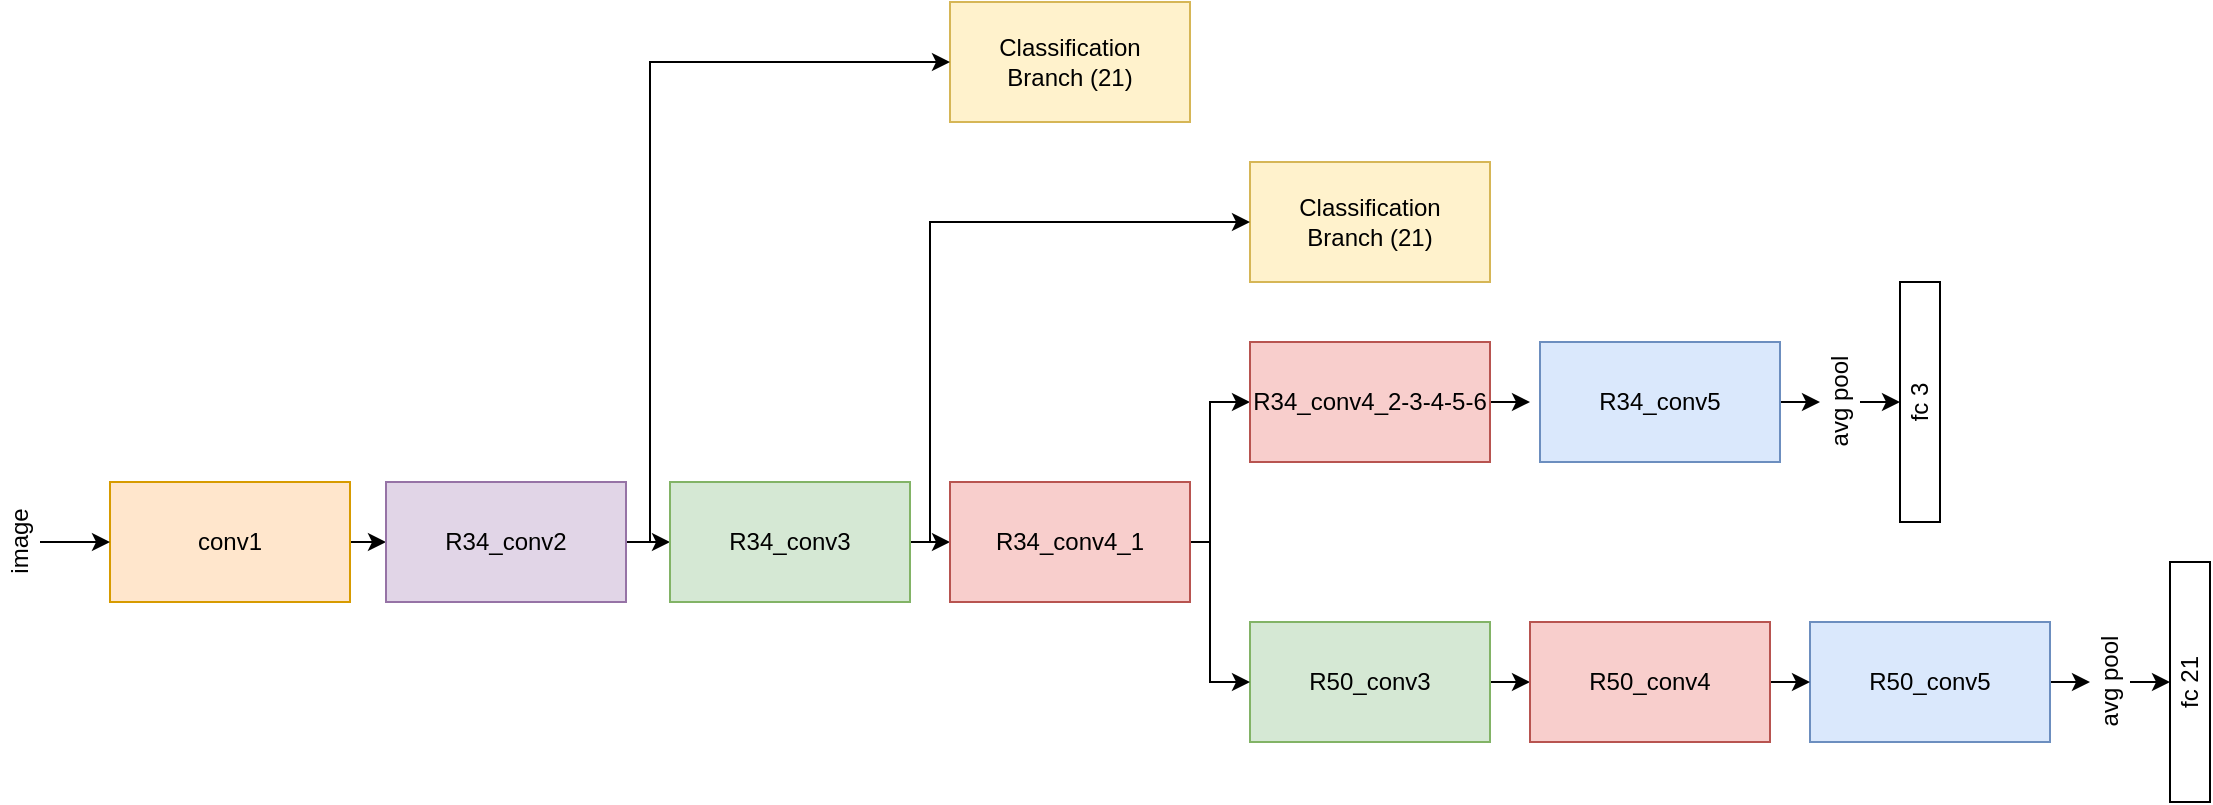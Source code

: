 <mxfile version="18.1.1" type="device"><diagram id="T6G_AJsC7ofdgZiTMQge" name="Page-1"><mxGraphModel dx="780" dy="784" grid="1" gridSize="10" guides="1" tooltips="1" connect="1" arrows="1" fold="1" page="1" pageScale="1" pageWidth="827" pageHeight="1169" math="0" shadow="0"><root><mxCell id="0"/><mxCell id="1" parent="0"/><mxCell id="jGR_dJrfLnVvgy1PlHxm-5" style="edgeStyle=orthogonalEdgeStyle;rounded=0;orthogonalLoop=1;jettySize=auto;html=1;exitX=1;exitY=0.5;exitDx=0;exitDy=0;entryX=0;entryY=0.5;entryDx=0;entryDy=0;" parent="1" source="jGR_dJrfLnVvgy1PlHxm-1" target="jGR_dJrfLnVvgy1PlHxm-2" edge="1"><mxGeometry relative="1" as="geometry"/></mxCell><mxCell id="jGR_dJrfLnVvgy1PlHxm-1" value="conv1" style="rounded=0;whiteSpace=wrap;html=1;fillColor=#ffe6cc;strokeColor=#d79b00;" parent="1" vertex="1"><mxGeometry x="90" y="370" width="120" height="60" as="geometry"/></mxCell><mxCell id="jGR_dJrfLnVvgy1PlHxm-6" style="edgeStyle=orthogonalEdgeStyle;rounded=0;orthogonalLoop=1;jettySize=auto;html=1;exitX=1;exitY=0.5;exitDx=0;exitDy=0;entryX=0;entryY=0.5;entryDx=0;entryDy=0;" parent="1" source="jGR_dJrfLnVvgy1PlHxm-2" target="jGR_dJrfLnVvgy1PlHxm-4" edge="1"><mxGeometry relative="1" as="geometry"/></mxCell><mxCell id="jGR_dJrfLnVvgy1PlHxm-2" value="R34_conv2" style="rounded=0;whiteSpace=wrap;html=1;fillColor=#e1d5e7;strokeColor=#9673a6;" parent="1" vertex="1"><mxGeometry x="228" y="370" width="120" height="60" as="geometry"/></mxCell><mxCell id="jGR_dJrfLnVvgy1PlHxm-9" style="edgeStyle=orthogonalEdgeStyle;rounded=0;orthogonalLoop=1;jettySize=auto;html=1;exitX=1;exitY=0.5;exitDx=0;exitDy=0;entryX=0.5;entryY=0;entryDx=0;entryDy=0;" parent="1" source="jGR_dJrfLnVvgy1PlHxm-4" edge="1"><mxGeometry relative="1" as="geometry"><mxPoint x="510" y="400" as="targetPoint"/></mxGeometry></mxCell><mxCell id="jGR_dJrfLnVvgy1PlHxm-4" value="R34_conv3" style="rounded=0;whiteSpace=wrap;html=1;fillColor=#d5e8d4;strokeColor=#82b366;" parent="1" vertex="1"><mxGeometry x="370" y="370" width="120" height="60" as="geometry"/></mxCell><mxCell id="jGR_dJrfLnVvgy1PlHxm-13" style="edgeStyle=orthogonalEdgeStyle;rounded=0;orthogonalLoop=1;jettySize=auto;html=1;entryX=0;entryY=0.5;entryDx=0;entryDy=0;" parent="1" source="jGR_dJrfLnVvgy1PlHxm-12" target="jGR_dJrfLnVvgy1PlHxm-1" edge="1"><mxGeometry relative="1" as="geometry"/></mxCell><mxCell id="jGR_dJrfLnVvgy1PlHxm-12" value="image" style="text;html=1;align=center;verticalAlign=middle;resizable=0;points=[];autosize=1;strokeColor=none;fillColor=none;rotation=-90;" parent="1" vertex="1"><mxGeometry x="20" y="390" width="50" height="20" as="geometry"/></mxCell><mxCell id="jGR_dJrfLnVvgy1PlHxm-31" style="edgeStyle=orthogonalEdgeStyle;curved=1;rounded=0;orthogonalLoop=1;jettySize=auto;html=1;exitX=0.5;exitY=1;exitDx=0;exitDy=0;entryX=0.5;entryY=0;entryDx=0;entryDy=0;endArrow=classic;endFill=1;" parent="1" edge="1"><mxGeometry relative="1" as="geometry"><mxPoint x="690" y="400" as="sourcePoint"/></mxGeometry></mxCell><mxCell id="jGR_dJrfLnVvgy1PlHxm-34" style="edgeStyle=orthogonalEdgeStyle;curved=1;rounded=0;orthogonalLoop=1;jettySize=auto;html=1;exitX=0.5;exitY=1;exitDx=0;exitDy=0;entryX=0.5;entryY=0;entryDx=0;entryDy=0;endArrow=classic;endFill=1;" parent="1" edge="1"><mxGeometry relative="1" as="geometry"><mxPoint x="810" y="400" as="sourcePoint"/></mxGeometry></mxCell><mxCell id="jGR_dJrfLnVvgy1PlHxm-35" style="edgeStyle=orthogonalEdgeStyle;curved=1;rounded=0;orthogonalLoop=1;jettySize=auto;html=1;exitX=0.5;exitY=1;exitDx=0;exitDy=0;entryX=0.5;entryY=0;entryDx=0;entryDy=0;endArrow=classic;endFill=1;" parent="1" edge="1"><mxGeometry relative="1" as="geometry"><mxPoint x="850" y="400" as="sourcePoint"/></mxGeometry></mxCell><mxCell id="jGR_dJrfLnVvgy1PlHxm-36" style="edgeStyle=orthogonalEdgeStyle;curved=1;rounded=0;orthogonalLoop=1;jettySize=auto;html=1;exitX=0.5;exitY=1;exitDx=0;exitDy=0;entryX=0.5;entryY=0;entryDx=0;entryDy=0;endArrow=classic;endFill=1;" parent="1" edge="1"><mxGeometry relative="1" as="geometry"><mxPoint x="890" y="400" as="sourcePoint"/></mxGeometry></mxCell><mxCell id="jGR_dJrfLnVvgy1PlHxm-37" style="edgeStyle=orthogonalEdgeStyle;curved=1;rounded=0;orthogonalLoop=1;jettySize=auto;html=1;exitX=0.5;exitY=1;exitDx=0;exitDy=0;entryX=0.5;entryY=0;entryDx=0;entryDy=0;endArrow=classic;endFill=1;" parent="1" edge="1"><mxGeometry relative="1" as="geometry"><mxPoint x="930" y="400" as="sourcePoint"/></mxGeometry></mxCell><mxCell id="jGR_dJrfLnVvgy1PlHxm-69" style="edgeStyle=orthogonalEdgeStyle;rounded=0;orthogonalLoop=1;jettySize=auto;html=1;exitX=1;exitY=0.5;exitDx=0;exitDy=0;entryX=0;entryY=0.5;entryDx=0;entryDy=0;endArrow=classic;endFill=1;" parent="1" source="jGR_dJrfLnVvgy1PlHxm-65" edge="1"><mxGeometry relative="1" as="geometry"><mxPoint x="800" y="470" as="targetPoint"/></mxGeometry></mxCell><mxCell id="jGR_dJrfLnVvgy1PlHxm-65" value="R50_conv3" style="rounded=0;whiteSpace=wrap;html=1;fillColor=#d5e8d4;strokeColor=#82b366;" parent="1" vertex="1"><mxGeometry x="660" y="440" width="120" height="60" as="geometry"/></mxCell><mxCell id="C8q5zus3tIXgjrBcnHXe-3" style="edgeStyle=orthogonalEdgeStyle;rounded=0;orthogonalLoop=1;jettySize=auto;html=1;exitX=1;exitY=0.5;exitDx=0;exitDy=0;entryX=0;entryY=0.5;entryDx=0;entryDy=0;" parent="1" source="C8q5zus3tIXgjrBcnHXe-1" target="C8q5zus3tIXgjrBcnHXe-2" edge="1"><mxGeometry relative="1" as="geometry"><Array as="points"><mxPoint x="640" y="400"/><mxPoint x="640" y="330"/></Array></mxGeometry></mxCell><mxCell id="C8q5zus3tIXgjrBcnHXe-1" value="R34_conv4_1" style="rounded=0;whiteSpace=wrap;html=1;fillColor=#f8cecc;strokeColor=#b85450;" parent="1" vertex="1"><mxGeometry x="510" y="370" width="120" height="60" as="geometry"/></mxCell><mxCell id="C8q5zus3tIXgjrBcnHXe-5" style="edgeStyle=orthogonalEdgeStyle;rounded=0;orthogonalLoop=1;jettySize=auto;html=1;exitX=1;exitY=0.5;exitDx=0;exitDy=0;entryX=0;entryY=0.5;entryDx=0;entryDy=0;" parent="1" source="C8q5zus3tIXgjrBcnHXe-2" edge="1"><mxGeometry relative="1" as="geometry"><mxPoint x="800" y="330" as="targetPoint"/></mxGeometry></mxCell><mxCell id="C8q5zus3tIXgjrBcnHXe-2" value="R34_conv4_2-3-4-5-6" style="rounded=0;whiteSpace=wrap;html=1;fillColor=#f8cecc;strokeColor=#b85450;" parent="1" vertex="1"><mxGeometry x="660" y="300" width="120" height="60" as="geometry"/></mxCell><mxCell id="C8q5zus3tIXgjrBcnHXe-4" value="" style="endArrow=classic;html=1;rounded=0;entryX=0;entryY=0.5;entryDx=0;entryDy=0;" parent="1" target="jGR_dJrfLnVvgy1PlHxm-65" edge="1"><mxGeometry width="50" height="50" relative="1" as="geometry"><mxPoint x="640" y="400" as="sourcePoint"/><mxPoint x="870" y="380" as="targetPoint"/><Array as="points"><mxPoint x="640" y="470"/></Array></mxGeometry></mxCell><mxCell id="ujvpFWRpbMs5jVCAmXFl-1" value="Classification&lt;br&gt;Branch (21)" style="rounded=0;whiteSpace=wrap;html=1;fillColor=#fff2cc;strokeColor=#d6b656;" parent="1" vertex="1"><mxGeometry x="660" y="210" width="120" height="60" as="geometry"/></mxCell><mxCell id="ujvpFWRpbMs5jVCAmXFl-2" value="Classification&lt;br&gt;Branch (21)" style="rounded=0;whiteSpace=wrap;html=1;fillColor=#fff2cc;strokeColor=#d6b656;" parent="1" vertex="1"><mxGeometry x="510" y="130" width="120" height="60" as="geometry"/></mxCell><mxCell id="ujvpFWRpbMs5jVCAmXFl-3" value="" style="endArrow=classic;html=1;rounded=0;entryX=0;entryY=0.5;entryDx=0;entryDy=0;" parent="1" target="ujvpFWRpbMs5jVCAmXFl-1" edge="1"><mxGeometry width="50" height="50" relative="1" as="geometry"><mxPoint x="500" y="400" as="sourcePoint"/><mxPoint x="720" y="370" as="targetPoint"/><Array as="points"><mxPoint x="500" y="240"/></Array></mxGeometry></mxCell><mxCell id="ujvpFWRpbMs5jVCAmXFl-4" value="" style="endArrow=classic;html=1;rounded=0;entryX=0;entryY=0.5;entryDx=0;entryDy=0;" parent="1" target="ujvpFWRpbMs5jVCAmXFl-2" edge="1"><mxGeometry width="50" height="50" relative="1" as="geometry"><mxPoint x="360" y="400" as="sourcePoint"/><mxPoint x="720" y="370" as="targetPoint"/><Array as="points"><mxPoint x="360" y="160"/></Array></mxGeometry></mxCell><mxCell id="1enukaV9auGnS-AiTbOd-1" style="edgeStyle=orthogonalEdgeStyle;rounded=0;orthogonalLoop=1;jettySize=auto;html=1;exitX=1;exitY=0.5;exitDx=0;exitDy=0;entryX=0.5;entryY=0;entryDx=0;entryDy=0;entryPerimeter=0;" edge="1" parent="1" source="1enukaV9auGnS-AiTbOd-2" target="1enukaV9auGnS-AiTbOd-4"><mxGeometry relative="1" as="geometry"/></mxCell><mxCell id="1enukaV9auGnS-AiTbOd-2" value="R34_conv5" style="rounded=0;whiteSpace=wrap;html=1;fillColor=#dae8fc;strokeColor=#6c8ebf;" vertex="1" parent="1"><mxGeometry x="805" y="300" width="120" height="60" as="geometry"/></mxCell><mxCell id="1enukaV9auGnS-AiTbOd-3" style="edgeStyle=orthogonalEdgeStyle;curved=1;rounded=0;orthogonalLoop=1;jettySize=auto;html=1;entryX=0.5;entryY=0;entryDx=0;entryDy=0;endArrow=classic;endFill=1;" edge="1" parent="1" source="1enukaV9auGnS-AiTbOd-4" target="1enukaV9auGnS-AiTbOd-5"><mxGeometry relative="1" as="geometry"/></mxCell><mxCell id="1enukaV9auGnS-AiTbOd-4" value="avg pool" style="text;html=1;align=center;verticalAlign=middle;resizable=0;points=[];autosize=1;strokeColor=none;fillColor=none;rotation=-90;" vertex="1" parent="1"><mxGeometry x="925" y="320" width="60" height="20" as="geometry"/></mxCell><mxCell id="1enukaV9auGnS-AiTbOd-5" value="fc 3" style="rounded=0;whiteSpace=wrap;html=1;rotation=-90;" vertex="1" parent="1"><mxGeometry x="935" y="320" width="120" height="20" as="geometry"/></mxCell><mxCell id="1enukaV9auGnS-AiTbOd-6" style="edgeStyle=orthogonalEdgeStyle;rounded=0;orthogonalLoop=1;jettySize=auto;html=1;exitX=1;exitY=0.5;exitDx=0;exitDy=0;entryX=0.5;entryY=0;entryDx=0;entryDy=0;entryPerimeter=0;" edge="1" parent="1" source="1enukaV9auGnS-AiTbOd-7" target="1enukaV9auGnS-AiTbOd-9"><mxGeometry relative="1" as="geometry"/></mxCell><mxCell id="1enukaV9auGnS-AiTbOd-7" value="R50_conv5" style="rounded=0;whiteSpace=wrap;html=1;fillColor=#dae8fc;strokeColor=#6c8ebf;" vertex="1" parent="1"><mxGeometry x="940" y="440" width="120" height="60" as="geometry"/></mxCell><mxCell id="1enukaV9auGnS-AiTbOd-8" style="edgeStyle=orthogonalEdgeStyle;curved=1;rounded=0;orthogonalLoop=1;jettySize=auto;html=1;entryX=0.5;entryY=0;entryDx=0;entryDy=0;endArrow=classic;endFill=1;" edge="1" parent="1" source="1enukaV9auGnS-AiTbOd-9" target="1enukaV9auGnS-AiTbOd-10"><mxGeometry relative="1" as="geometry"/></mxCell><mxCell id="1enukaV9auGnS-AiTbOd-9" value="avg pool" style="text;html=1;align=center;verticalAlign=middle;resizable=0;points=[];autosize=1;strokeColor=none;fillColor=none;rotation=-90;" vertex="1" parent="1"><mxGeometry x="1060" y="460" width="60" height="20" as="geometry"/></mxCell><mxCell id="1enukaV9auGnS-AiTbOd-10" value="fc 21" style="rounded=0;whiteSpace=wrap;html=1;rotation=-90;" vertex="1" parent="1"><mxGeometry x="1070" y="460" width="120" height="20" as="geometry"/></mxCell><mxCell id="1enukaV9auGnS-AiTbOd-12" style="edgeStyle=orthogonalEdgeStyle;rounded=0;orthogonalLoop=1;jettySize=auto;html=1;exitX=1;exitY=0.5;exitDx=0;exitDy=0;entryX=0;entryY=0.5;entryDx=0;entryDy=0;" edge="1" parent="1" source="1enukaV9auGnS-AiTbOd-11" target="1enukaV9auGnS-AiTbOd-7"><mxGeometry relative="1" as="geometry"/></mxCell><mxCell id="1enukaV9auGnS-AiTbOd-11" value="R50_conv4" style="rounded=0;whiteSpace=wrap;html=1;fillColor=#f8cecc;strokeColor=#b85450;" vertex="1" parent="1"><mxGeometry x="800" y="440" width="120" height="60" as="geometry"/></mxCell></root></mxGraphModel></diagram></mxfile>
